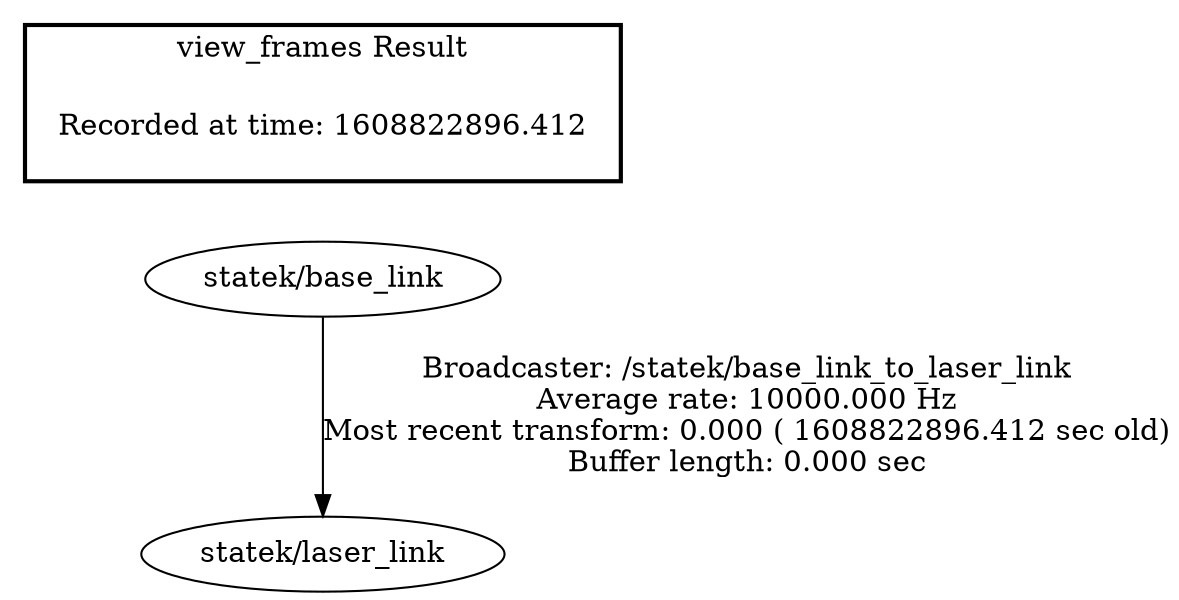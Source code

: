 digraph G {
"statek/base_link" -> "statek/laser_link"[label="Broadcaster: /statek/base_link_to_laser_link\nAverage rate: 10000.000 Hz\nMost recent transform: 0.000 ( 1608822896.412 sec old)\nBuffer length: 0.000 sec\n"];
edge [style=invis];
 subgraph cluster_legend { style=bold; color=black; label ="view_frames Result";
"Recorded at time: 1608822896.412"[ shape=plaintext ] ;
 }->"statek/base_link";
}
